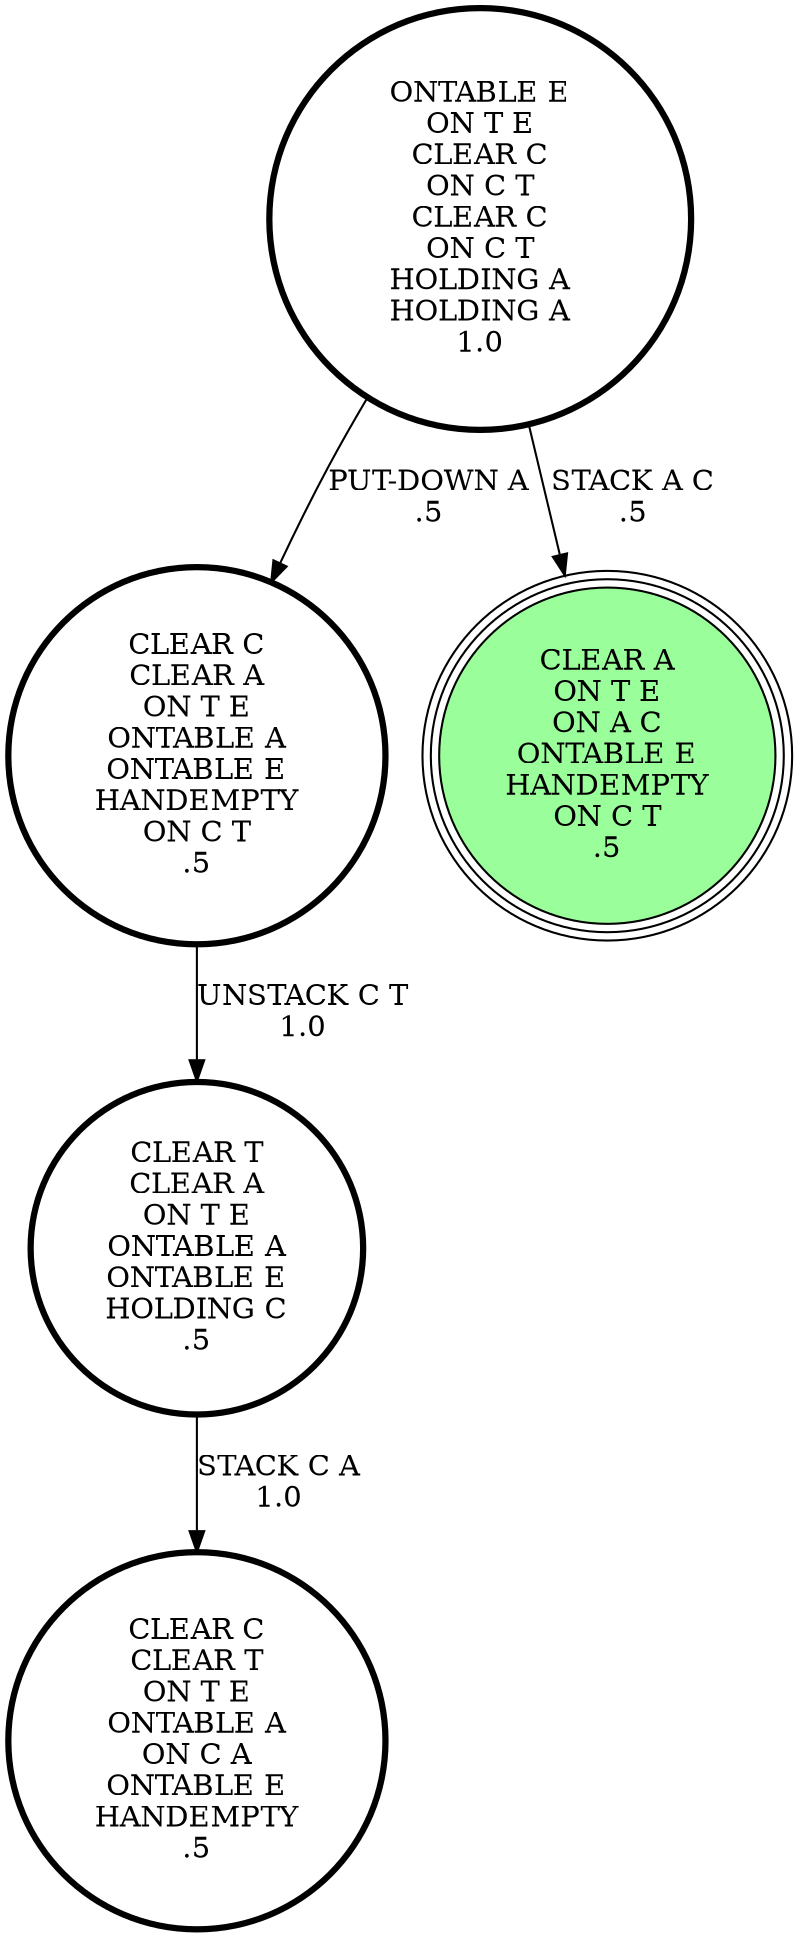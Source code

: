 digraph {
"ONTABLE E\nON T E\nCLEAR C\nON C T\nCLEAR C\nON C T\nHOLDING A\nHOLDING A\n1.0\n" -> "CLEAR C\nCLEAR A\nON T E\nONTABLE A\nONTABLE E\nHANDEMPTY\nON C T\n.5\n"[label="PUT-DOWN A\n.5\n"];
"ONTABLE E\nON T E\nCLEAR C\nON C T\nCLEAR C\nON C T\nHOLDING A\nHOLDING A\n1.0\n" -> "CLEAR A\nON T E\nON A C\nONTABLE E\nHANDEMPTY\nON C T\n.5\n"[label="STACK A C\n.5\n"];
"CLEAR C\nCLEAR A\nON T E\nONTABLE A\nONTABLE E\nHANDEMPTY\nON C T\n.5\n" -> "CLEAR T\nCLEAR A\nON T E\nONTABLE A\nONTABLE E\nHOLDING C\n.5\n"[label="UNSTACK C T\n1.0\n"];
"CLEAR T\nCLEAR A\nON T E\nONTABLE A\nONTABLE E\nHOLDING C\n.5\n" -> "CLEAR C\nCLEAR T\nON T E\nONTABLE A\nON C A\nONTABLE E\nHANDEMPTY\n.5\n"[label="STACK C A\n1.0\n"];
"CLEAR A\nON T E\nON A C\nONTABLE E\nHANDEMPTY\nON C T\n.5\n" [shape=circle, style=filled, fillcolor=palegreen1, peripheries=3];
"CLEAR C\nCLEAR T\nON T E\nONTABLE A\nON C A\nONTABLE E\nHANDEMPTY\n.5\n" [shape=circle, penwidth=3];
"CLEAR T\nCLEAR A\nON T E\nONTABLE A\nONTABLE E\nHOLDING C\n.5\n" [shape=circle, penwidth=3];
"CLEAR A\nON T E\nON A C\nONTABLE E\nHANDEMPTY\nON C T\n.5\n" [shape=circle, style=filled, fillcolor=palegreen1, peripheries=3];
"ONTABLE E\nON T E\nCLEAR C\nON C T\nCLEAR C\nON C T\nHOLDING A\nHOLDING A\n1.0\n" [shape=circle, penwidth=3];
"CLEAR C\nCLEAR T\nON T E\nONTABLE A\nON C A\nONTABLE E\nHANDEMPTY\n.5\n" [shape=circle, penwidth=3];
"CLEAR C\nCLEAR A\nON T E\nONTABLE A\nONTABLE E\nHANDEMPTY\nON C T\n.5\n" [shape=circle, penwidth=3];
}
